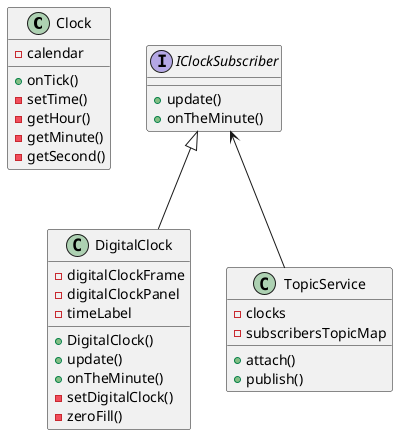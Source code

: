 @startuml DigitalClock

class Clock {
    -calendar
    +onTick()
    -setTime()
    -getHour()
    -getMinute()
    -getSecond()
}

interface IClockSubscriber {
    +update()
    +onTheMinute()
}

class DigitalClock {
    -digitalClockFrame
    -digitalClockPanel
    -timeLabel
    +DigitalClock()
    +update()
    +onTheMinute()
    -setDigitalClock()
    -zeroFill()
}

class TopicService{
    -clocks
    -subscribersTopicMap
    +attach()
    +publish()
}

IClockSubscriber <-- TopicService
IClockSubscriber <|-- DigitalClock

@enduml